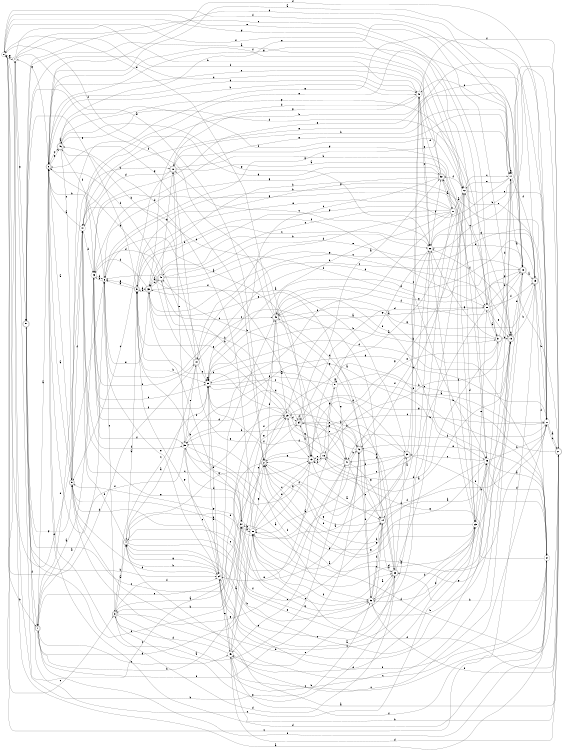 digraph n42_8 {
__start0 [label="" shape="none"];

rankdir=LR;
size="8,5";

s0 [style="filled", color="black", fillcolor="white" shape="circle", label="0"];
s1 [style="filled", color="black", fillcolor="white" shape="circle", label="1"];
s2 [style="rounded,filled", color="black", fillcolor="white" shape="doublecircle", label="2"];
s3 [style="rounded,filled", color="black", fillcolor="white" shape="doublecircle", label="3"];
s4 [style="rounded,filled", color="black", fillcolor="white" shape="doublecircle", label="4"];
s5 [style="rounded,filled", color="black", fillcolor="white" shape="doublecircle", label="5"];
s6 [style="filled", color="black", fillcolor="white" shape="circle", label="6"];
s7 [style="rounded,filled", color="black", fillcolor="white" shape="doublecircle", label="7"];
s8 [style="rounded,filled", color="black", fillcolor="white" shape="doublecircle", label="8"];
s9 [style="rounded,filled", color="black", fillcolor="white" shape="doublecircle", label="9"];
s10 [style="rounded,filled", color="black", fillcolor="white" shape="doublecircle", label="10"];
s11 [style="filled", color="black", fillcolor="white" shape="circle", label="11"];
s12 [style="filled", color="black", fillcolor="white" shape="circle", label="12"];
s13 [style="rounded,filled", color="black", fillcolor="white" shape="doublecircle", label="13"];
s14 [style="rounded,filled", color="black", fillcolor="white" shape="doublecircle", label="14"];
s15 [style="rounded,filled", color="black", fillcolor="white" shape="doublecircle", label="15"];
s16 [style="rounded,filled", color="black", fillcolor="white" shape="doublecircle", label="16"];
s17 [style="filled", color="black", fillcolor="white" shape="circle", label="17"];
s18 [style="rounded,filled", color="black", fillcolor="white" shape="doublecircle", label="18"];
s19 [style="rounded,filled", color="black", fillcolor="white" shape="doublecircle", label="19"];
s20 [style="filled", color="black", fillcolor="white" shape="circle", label="20"];
s21 [style="rounded,filled", color="black", fillcolor="white" shape="doublecircle", label="21"];
s22 [style="filled", color="black", fillcolor="white" shape="circle", label="22"];
s23 [style="filled", color="black", fillcolor="white" shape="circle", label="23"];
s24 [style="filled", color="black", fillcolor="white" shape="circle", label="24"];
s25 [style="filled", color="black", fillcolor="white" shape="circle", label="25"];
s26 [style="filled", color="black", fillcolor="white" shape="circle", label="26"];
s27 [style="filled", color="black", fillcolor="white" shape="circle", label="27"];
s28 [style="rounded,filled", color="black", fillcolor="white" shape="doublecircle", label="28"];
s29 [style="filled", color="black", fillcolor="white" shape="circle", label="29"];
s30 [style="filled", color="black", fillcolor="white" shape="circle", label="30"];
s31 [style="rounded,filled", color="black", fillcolor="white" shape="doublecircle", label="31"];
s32 [style="rounded,filled", color="black", fillcolor="white" shape="doublecircle", label="32"];
s33 [style="rounded,filled", color="black", fillcolor="white" shape="doublecircle", label="33"];
s34 [style="rounded,filled", color="black", fillcolor="white" shape="doublecircle", label="34"];
s35 [style="filled", color="black", fillcolor="white" shape="circle", label="35"];
s36 [style="filled", color="black", fillcolor="white" shape="circle", label="36"];
s37 [style="filled", color="black", fillcolor="white" shape="circle", label="37"];
s38 [style="filled", color="black", fillcolor="white" shape="circle", label="38"];
s39 [style="rounded,filled", color="black", fillcolor="white" shape="doublecircle", label="39"];
s40 [style="filled", color="black", fillcolor="white" shape="circle", label="40"];
s41 [style="rounded,filled", color="black", fillcolor="white" shape="doublecircle", label="41"];
s42 [style="rounded,filled", color="black", fillcolor="white" shape="doublecircle", label="42"];
s43 [style="filled", color="black", fillcolor="white" shape="circle", label="43"];
s44 [style="rounded,filled", color="black", fillcolor="white" shape="doublecircle", label="44"];
s45 [style="filled", color="black", fillcolor="white" shape="circle", label="45"];
s46 [style="rounded,filled", color="black", fillcolor="white" shape="doublecircle", label="46"];
s47 [style="filled", color="black", fillcolor="white" shape="circle", label="47"];
s48 [style="rounded,filled", color="black", fillcolor="white" shape="doublecircle", label="48"];
s49 [style="rounded,filled", color="black", fillcolor="white" shape="doublecircle", label="49"];
s50 [style="rounded,filled", color="black", fillcolor="white" shape="doublecircle", label="50"];
s51 [style="filled", color="black", fillcolor="white" shape="circle", label="51"];
s0 -> s1 [label="a"];
s0 -> s7 [label="b"];
s0 -> s3 [label="c"];
s0 -> s6 [label="d"];
s0 -> s31 [label="e"];
s0 -> s17 [label="f"];
s0 -> s30 [label="g"];
s1 -> s2 [label="a"];
s1 -> s36 [label="b"];
s1 -> s15 [label="c"];
s1 -> s40 [label="d"];
s1 -> s0 [label="e"];
s1 -> s12 [label="f"];
s1 -> s50 [label="g"];
s2 -> s3 [label="a"];
s2 -> s3 [label="b"];
s2 -> s20 [label="c"];
s2 -> s49 [label="d"];
s2 -> s14 [label="e"];
s2 -> s20 [label="f"];
s2 -> s8 [label="g"];
s3 -> s4 [label="a"];
s3 -> s15 [label="b"];
s3 -> s25 [label="c"];
s3 -> s28 [label="d"];
s3 -> s28 [label="e"];
s3 -> s24 [label="f"];
s3 -> s41 [label="g"];
s4 -> s5 [label="a"];
s4 -> s36 [label="b"];
s4 -> s17 [label="c"];
s4 -> s47 [label="d"];
s4 -> s11 [label="e"];
s4 -> s14 [label="f"];
s4 -> s13 [label="g"];
s5 -> s6 [label="a"];
s5 -> s25 [label="b"];
s5 -> s22 [label="c"];
s5 -> s33 [label="d"];
s5 -> s50 [label="e"];
s5 -> s30 [label="f"];
s5 -> s6 [label="g"];
s6 -> s7 [label="a"];
s6 -> s30 [label="b"];
s6 -> s3 [label="c"];
s6 -> s43 [label="d"];
s6 -> s24 [label="e"];
s6 -> s46 [label="f"];
s6 -> s17 [label="g"];
s7 -> s8 [label="a"];
s7 -> s34 [label="b"];
s7 -> s45 [label="c"];
s7 -> s47 [label="d"];
s7 -> s49 [label="e"];
s7 -> s42 [label="f"];
s7 -> s38 [label="g"];
s8 -> s9 [label="a"];
s8 -> s40 [label="b"];
s8 -> s46 [label="c"];
s8 -> s40 [label="d"];
s8 -> s46 [label="e"];
s8 -> s12 [label="f"];
s8 -> s1 [label="g"];
s9 -> s8 [label="a"];
s9 -> s10 [label="b"];
s9 -> s27 [label="c"];
s9 -> s26 [label="d"];
s9 -> s42 [label="e"];
s9 -> s47 [label="f"];
s9 -> s20 [label="g"];
s10 -> s11 [label="a"];
s10 -> s23 [label="b"];
s10 -> s9 [label="c"];
s10 -> s47 [label="d"];
s10 -> s35 [label="e"];
s10 -> s0 [label="f"];
s10 -> s26 [label="g"];
s11 -> s12 [label="a"];
s11 -> s25 [label="b"];
s11 -> s48 [label="c"];
s11 -> s44 [label="d"];
s11 -> s5 [label="e"];
s11 -> s35 [label="f"];
s11 -> s43 [label="g"];
s12 -> s13 [label="a"];
s12 -> s42 [label="b"];
s12 -> s17 [label="c"];
s12 -> s23 [label="d"];
s12 -> s20 [label="e"];
s12 -> s32 [label="f"];
s12 -> s16 [label="g"];
s13 -> s14 [label="a"];
s13 -> s34 [label="b"];
s13 -> s16 [label="c"];
s13 -> s47 [label="d"];
s13 -> s24 [label="e"];
s13 -> s6 [label="f"];
s13 -> s2 [label="g"];
s14 -> s15 [label="a"];
s14 -> s28 [label="b"];
s14 -> s6 [label="c"];
s14 -> s49 [label="d"];
s14 -> s45 [label="e"];
s14 -> s36 [label="f"];
s14 -> s2 [label="g"];
s15 -> s16 [label="a"];
s15 -> s19 [label="b"];
s15 -> s15 [label="c"];
s15 -> s25 [label="d"];
s15 -> s18 [label="e"];
s15 -> s22 [label="f"];
s15 -> s46 [label="g"];
s16 -> s6 [label="a"];
s16 -> s17 [label="b"];
s16 -> s13 [label="c"];
s16 -> s31 [label="d"];
s16 -> s13 [label="e"];
s16 -> s25 [label="f"];
s16 -> s51 [label="g"];
s17 -> s18 [label="a"];
s17 -> s10 [label="b"];
s17 -> s17 [label="c"];
s17 -> s40 [label="d"];
s17 -> s12 [label="e"];
s17 -> s19 [label="f"];
s17 -> s33 [label="g"];
s18 -> s19 [label="a"];
s18 -> s22 [label="b"];
s18 -> s44 [label="c"];
s18 -> s38 [label="d"];
s18 -> s47 [label="e"];
s18 -> s49 [label="f"];
s18 -> s30 [label="g"];
s19 -> s8 [label="a"];
s19 -> s20 [label="b"];
s19 -> s0 [label="c"];
s19 -> s44 [label="d"];
s19 -> s12 [label="e"];
s19 -> s27 [label="f"];
s19 -> s49 [label="g"];
s20 -> s21 [label="a"];
s20 -> s38 [label="b"];
s20 -> s21 [label="c"];
s20 -> s8 [label="d"];
s20 -> s43 [label="e"];
s20 -> s41 [label="f"];
s20 -> s5 [label="g"];
s21 -> s4 [label="a"];
s21 -> s22 [label="b"];
s21 -> s33 [label="c"];
s21 -> s45 [label="d"];
s21 -> s2 [label="e"];
s21 -> s38 [label="f"];
s21 -> s49 [label="g"];
s22 -> s14 [label="a"];
s22 -> s23 [label="b"];
s22 -> s10 [label="c"];
s22 -> s36 [label="d"];
s22 -> s19 [label="e"];
s22 -> s32 [label="f"];
s22 -> s51 [label="g"];
s23 -> s24 [label="a"];
s23 -> s26 [label="b"];
s23 -> s50 [label="c"];
s23 -> s45 [label="d"];
s23 -> s30 [label="e"];
s23 -> s32 [label="f"];
s23 -> s2 [label="g"];
s24 -> s25 [label="a"];
s24 -> s4 [label="b"];
s24 -> s23 [label="c"];
s24 -> s9 [label="d"];
s24 -> s45 [label="e"];
s24 -> s20 [label="f"];
s24 -> s4 [label="g"];
s25 -> s26 [label="a"];
s25 -> s31 [label="b"];
s25 -> s41 [label="c"];
s25 -> s41 [label="d"];
s25 -> s24 [label="e"];
s25 -> s43 [label="f"];
s25 -> s25 [label="g"];
s26 -> s27 [label="a"];
s26 -> s20 [label="b"];
s26 -> s39 [label="c"];
s26 -> s27 [label="d"];
s26 -> s49 [label="e"];
s26 -> s2 [label="f"];
s26 -> s2 [label="g"];
s27 -> s1 [label="a"];
s27 -> s28 [label="b"];
s27 -> s24 [label="c"];
s27 -> s8 [label="d"];
s27 -> s42 [label="e"];
s27 -> s7 [label="f"];
s27 -> s13 [label="g"];
s28 -> s29 [label="a"];
s28 -> s12 [label="b"];
s28 -> s9 [label="c"];
s28 -> s39 [label="d"];
s28 -> s4 [label="e"];
s28 -> s35 [label="f"];
s28 -> s18 [label="g"];
s29 -> s30 [label="a"];
s29 -> s48 [label="b"];
s29 -> s5 [label="c"];
s29 -> s34 [label="d"];
s29 -> s5 [label="e"];
s29 -> s13 [label="f"];
s29 -> s27 [label="g"];
s30 -> s31 [label="a"];
s30 -> s18 [label="b"];
s30 -> s2 [label="c"];
s30 -> s34 [label="d"];
s30 -> s15 [label="e"];
s30 -> s19 [label="f"];
s30 -> s8 [label="g"];
s31 -> s25 [label="a"];
s31 -> s15 [label="b"];
s31 -> s32 [label="c"];
s31 -> s17 [label="d"];
s31 -> s13 [label="e"];
s31 -> s36 [label="f"];
s31 -> s22 [label="g"];
s32 -> s11 [label="a"];
s32 -> s33 [label="b"];
s32 -> s25 [label="c"];
s32 -> s40 [label="d"];
s32 -> s8 [label="e"];
s32 -> s50 [label="f"];
s32 -> s6 [label="g"];
s33 -> s5 [label="a"];
s33 -> s34 [label="b"];
s33 -> s48 [label="c"];
s33 -> s43 [label="d"];
s33 -> s6 [label="e"];
s33 -> s37 [label="f"];
s33 -> s15 [label="g"];
s34 -> s32 [label="a"];
s34 -> s35 [label="b"];
s34 -> s42 [label="c"];
s34 -> s39 [label="d"];
s34 -> s42 [label="e"];
s34 -> s34 [label="f"];
s34 -> s13 [label="g"];
s35 -> s36 [label="a"];
s35 -> s23 [label="b"];
s35 -> s24 [label="c"];
s35 -> s37 [label="d"];
s35 -> s44 [label="e"];
s35 -> s8 [label="f"];
s35 -> s20 [label="g"];
s36 -> s28 [label="a"];
s36 -> s26 [label="b"];
s36 -> s14 [label="c"];
s36 -> s23 [label="d"];
s36 -> s33 [label="e"];
s36 -> s21 [label="f"];
s36 -> s37 [label="g"];
s37 -> s38 [label="a"];
s37 -> s5 [label="b"];
s37 -> s36 [label="c"];
s37 -> s21 [label="d"];
s37 -> s47 [label="e"];
s37 -> s29 [label="f"];
s37 -> s29 [label="g"];
s38 -> s39 [label="a"];
s38 -> s37 [label="b"];
s38 -> s13 [label="c"];
s38 -> s46 [label="d"];
s38 -> s13 [label="e"];
s38 -> s28 [label="f"];
s38 -> s2 [label="g"];
s39 -> s33 [label="a"];
s39 -> s29 [label="b"];
s39 -> s40 [label="c"];
s39 -> s16 [label="d"];
s39 -> s27 [label="e"];
s39 -> s41 [label="f"];
s39 -> s35 [label="g"];
s40 -> s38 [label="a"];
s40 -> s0 [label="b"];
s40 -> s22 [label="c"];
s40 -> s33 [label="d"];
s40 -> s22 [label="e"];
s40 -> s21 [label="f"];
s40 -> s10 [label="g"];
s41 -> s8 [label="a"];
s41 -> s42 [label="b"];
s41 -> s14 [label="c"];
s41 -> s43 [label="d"];
s41 -> s45 [label="e"];
s41 -> s38 [label="f"];
s41 -> s28 [label="g"];
s42 -> s38 [label="a"];
s42 -> s28 [label="b"];
s42 -> s25 [label="c"];
s42 -> s36 [label="d"];
s42 -> s34 [label="e"];
s42 -> s22 [label="f"];
s42 -> s9 [label="g"];
s43 -> s7 [label="a"];
s43 -> s8 [label="b"];
s43 -> s25 [label="c"];
s43 -> s6 [label="d"];
s43 -> s44 [label="e"];
s43 -> s35 [label="f"];
s43 -> s17 [label="g"];
s44 -> s4 [label="a"];
s44 -> s10 [label="b"];
s44 -> s25 [label="c"];
s44 -> s0 [label="d"];
s44 -> s2 [label="e"];
s44 -> s8 [label="f"];
s44 -> s8 [label="g"];
s45 -> s37 [label="a"];
s45 -> s21 [label="b"];
s45 -> s15 [label="c"];
s45 -> s3 [label="d"];
s45 -> s29 [label="e"];
s45 -> s27 [label="f"];
s45 -> s5 [label="g"];
s46 -> s46 [label="a"];
s46 -> s25 [label="b"];
s46 -> s9 [label="c"];
s46 -> s26 [label="d"];
s46 -> s17 [label="e"];
s46 -> s12 [label="f"];
s46 -> s22 [label="g"];
s47 -> s8 [label="a"];
s47 -> s18 [label="b"];
s47 -> s29 [label="c"];
s47 -> s43 [label="d"];
s47 -> s18 [label="e"];
s47 -> s35 [label="f"];
s47 -> s32 [label="g"];
s48 -> s33 [label="a"];
s48 -> s22 [label="b"];
s48 -> s49 [label="c"];
s48 -> s43 [label="d"];
s48 -> s20 [label="e"];
s48 -> s26 [label="f"];
s48 -> s10 [label="g"];
s49 -> s29 [label="a"];
s49 -> s27 [label="b"];
s49 -> s1 [label="c"];
s49 -> s18 [label="d"];
s49 -> s0 [label="e"];
s49 -> s50 [label="f"];
s49 -> s14 [label="g"];
s50 -> s12 [label="a"];
s50 -> s24 [label="b"];
s50 -> s37 [label="c"];
s50 -> s18 [label="d"];
s50 -> s37 [label="e"];
s50 -> s7 [label="f"];
s50 -> s9 [label="g"];
s51 -> s20 [label="a"];
s51 -> s48 [label="b"];
s51 -> s15 [label="c"];
s51 -> s4 [label="d"];
s51 -> s41 [label="e"];
s51 -> s25 [label="f"];
s51 -> s51 [label="g"];

}